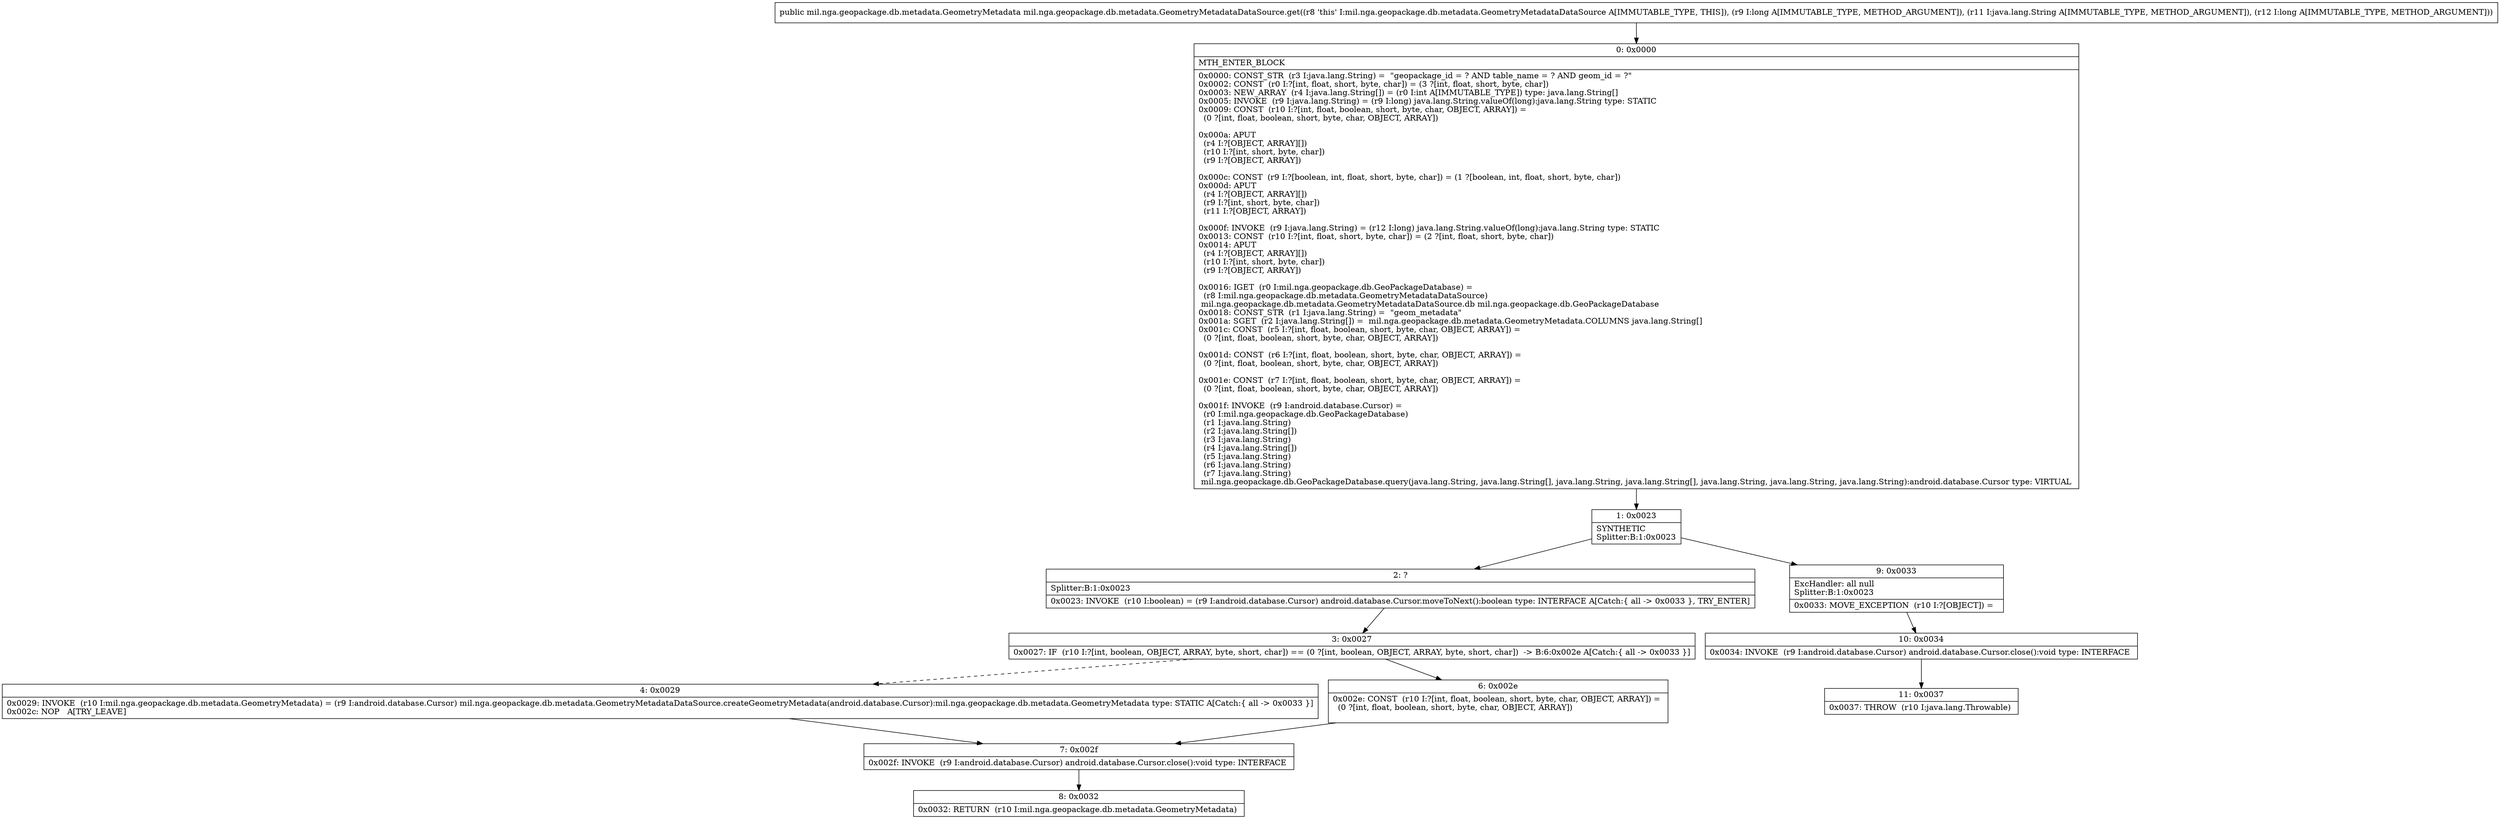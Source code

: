 digraph "CFG formil.nga.geopackage.db.metadata.GeometryMetadataDataSource.get(JLjava\/lang\/String;J)Lmil\/nga\/geopackage\/db\/metadata\/GeometryMetadata;" {
Node_0 [shape=record,label="{0\:\ 0x0000|MTH_ENTER_BLOCK\l|0x0000: CONST_STR  (r3 I:java.lang.String) =  \"geopackage_id = ? AND table_name = ? AND geom_id = ?\" \l0x0002: CONST  (r0 I:?[int, float, short, byte, char]) = (3 ?[int, float, short, byte, char]) \l0x0003: NEW_ARRAY  (r4 I:java.lang.String[]) = (r0 I:int A[IMMUTABLE_TYPE]) type: java.lang.String[] \l0x0005: INVOKE  (r9 I:java.lang.String) = (r9 I:long) java.lang.String.valueOf(long):java.lang.String type: STATIC \l0x0009: CONST  (r10 I:?[int, float, boolean, short, byte, char, OBJECT, ARRAY]) = \l  (0 ?[int, float, boolean, short, byte, char, OBJECT, ARRAY])\l \l0x000a: APUT  \l  (r4 I:?[OBJECT, ARRAY][])\l  (r10 I:?[int, short, byte, char])\l  (r9 I:?[OBJECT, ARRAY])\l \l0x000c: CONST  (r9 I:?[boolean, int, float, short, byte, char]) = (1 ?[boolean, int, float, short, byte, char]) \l0x000d: APUT  \l  (r4 I:?[OBJECT, ARRAY][])\l  (r9 I:?[int, short, byte, char])\l  (r11 I:?[OBJECT, ARRAY])\l \l0x000f: INVOKE  (r9 I:java.lang.String) = (r12 I:long) java.lang.String.valueOf(long):java.lang.String type: STATIC \l0x0013: CONST  (r10 I:?[int, float, short, byte, char]) = (2 ?[int, float, short, byte, char]) \l0x0014: APUT  \l  (r4 I:?[OBJECT, ARRAY][])\l  (r10 I:?[int, short, byte, char])\l  (r9 I:?[OBJECT, ARRAY])\l \l0x0016: IGET  (r0 I:mil.nga.geopackage.db.GeoPackageDatabase) = \l  (r8 I:mil.nga.geopackage.db.metadata.GeometryMetadataDataSource)\l mil.nga.geopackage.db.metadata.GeometryMetadataDataSource.db mil.nga.geopackage.db.GeoPackageDatabase \l0x0018: CONST_STR  (r1 I:java.lang.String) =  \"geom_metadata\" \l0x001a: SGET  (r2 I:java.lang.String[]) =  mil.nga.geopackage.db.metadata.GeometryMetadata.COLUMNS java.lang.String[] \l0x001c: CONST  (r5 I:?[int, float, boolean, short, byte, char, OBJECT, ARRAY]) = \l  (0 ?[int, float, boolean, short, byte, char, OBJECT, ARRAY])\l \l0x001d: CONST  (r6 I:?[int, float, boolean, short, byte, char, OBJECT, ARRAY]) = \l  (0 ?[int, float, boolean, short, byte, char, OBJECT, ARRAY])\l \l0x001e: CONST  (r7 I:?[int, float, boolean, short, byte, char, OBJECT, ARRAY]) = \l  (0 ?[int, float, boolean, short, byte, char, OBJECT, ARRAY])\l \l0x001f: INVOKE  (r9 I:android.database.Cursor) = \l  (r0 I:mil.nga.geopackage.db.GeoPackageDatabase)\l  (r1 I:java.lang.String)\l  (r2 I:java.lang.String[])\l  (r3 I:java.lang.String)\l  (r4 I:java.lang.String[])\l  (r5 I:java.lang.String)\l  (r6 I:java.lang.String)\l  (r7 I:java.lang.String)\l mil.nga.geopackage.db.GeoPackageDatabase.query(java.lang.String, java.lang.String[], java.lang.String, java.lang.String[], java.lang.String, java.lang.String, java.lang.String):android.database.Cursor type: VIRTUAL \l}"];
Node_1 [shape=record,label="{1\:\ 0x0023|SYNTHETIC\lSplitter:B:1:0x0023\l}"];
Node_2 [shape=record,label="{2\:\ ?|Splitter:B:1:0x0023\l|0x0023: INVOKE  (r10 I:boolean) = (r9 I:android.database.Cursor) android.database.Cursor.moveToNext():boolean type: INTERFACE A[Catch:\{ all \-\> 0x0033 \}, TRY_ENTER]\l}"];
Node_3 [shape=record,label="{3\:\ 0x0027|0x0027: IF  (r10 I:?[int, boolean, OBJECT, ARRAY, byte, short, char]) == (0 ?[int, boolean, OBJECT, ARRAY, byte, short, char])  \-\> B:6:0x002e A[Catch:\{ all \-\> 0x0033 \}]\l}"];
Node_4 [shape=record,label="{4\:\ 0x0029|0x0029: INVOKE  (r10 I:mil.nga.geopackage.db.metadata.GeometryMetadata) = (r9 I:android.database.Cursor) mil.nga.geopackage.db.metadata.GeometryMetadataDataSource.createGeometryMetadata(android.database.Cursor):mil.nga.geopackage.db.metadata.GeometryMetadata type: STATIC A[Catch:\{ all \-\> 0x0033 \}]\l0x002c: NOP   A[TRY_LEAVE]\l}"];
Node_6 [shape=record,label="{6\:\ 0x002e|0x002e: CONST  (r10 I:?[int, float, boolean, short, byte, char, OBJECT, ARRAY]) = \l  (0 ?[int, float, boolean, short, byte, char, OBJECT, ARRAY])\l \l}"];
Node_7 [shape=record,label="{7\:\ 0x002f|0x002f: INVOKE  (r9 I:android.database.Cursor) android.database.Cursor.close():void type: INTERFACE \l}"];
Node_8 [shape=record,label="{8\:\ 0x0032|0x0032: RETURN  (r10 I:mil.nga.geopackage.db.metadata.GeometryMetadata) \l}"];
Node_9 [shape=record,label="{9\:\ 0x0033|ExcHandler: all null\lSplitter:B:1:0x0023\l|0x0033: MOVE_EXCEPTION  (r10 I:?[OBJECT]) =  \l}"];
Node_10 [shape=record,label="{10\:\ 0x0034|0x0034: INVOKE  (r9 I:android.database.Cursor) android.database.Cursor.close():void type: INTERFACE \l}"];
Node_11 [shape=record,label="{11\:\ 0x0037|0x0037: THROW  (r10 I:java.lang.Throwable) \l}"];
MethodNode[shape=record,label="{public mil.nga.geopackage.db.metadata.GeometryMetadata mil.nga.geopackage.db.metadata.GeometryMetadataDataSource.get((r8 'this' I:mil.nga.geopackage.db.metadata.GeometryMetadataDataSource A[IMMUTABLE_TYPE, THIS]), (r9 I:long A[IMMUTABLE_TYPE, METHOD_ARGUMENT]), (r11 I:java.lang.String A[IMMUTABLE_TYPE, METHOD_ARGUMENT]), (r12 I:long A[IMMUTABLE_TYPE, METHOD_ARGUMENT])) }"];
MethodNode -> Node_0;
Node_0 -> Node_1;
Node_1 -> Node_2;
Node_1 -> Node_9;
Node_2 -> Node_3;
Node_3 -> Node_4[style=dashed];
Node_3 -> Node_6;
Node_4 -> Node_7;
Node_6 -> Node_7;
Node_7 -> Node_8;
Node_9 -> Node_10;
Node_10 -> Node_11;
}

